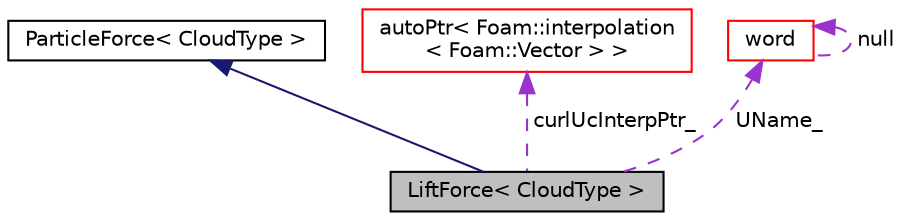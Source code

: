 digraph "LiftForce&lt; CloudType &gt;"
{
  bgcolor="transparent";
  edge [fontname="Helvetica",fontsize="10",labelfontname="Helvetica",labelfontsize="10"];
  node [fontname="Helvetica",fontsize="10",shape=record];
  Node4 [label="LiftForce\< CloudType \>",height=0.2,width=0.4,color="black", fillcolor="grey75", style="filled", fontcolor="black"];
  Node5 -> Node4 [dir="back",color="midnightblue",fontsize="10",style="solid",fontname="Helvetica"];
  Node5 [label="ParticleForce\< CloudType \>",height=0.2,width=0.4,color="black",URL="$a25285.html",tooltip="Abstract base class for particle forces. "];
  Node6 -> Node4 [dir="back",color="darkorchid3",fontsize="10",style="dashed",label=" curlUcInterpPtr_" ,fontname="Helvetica"];
  Node6 [label="autoPtr\< Foam::interpolation\l\< Foam::Vector \> \>",height=0.2,width=0.4,color="red",URL="$a27073.html"];
  Node8 -> Node4 [dir="back",color="darkorchid3",fontsize="10",style="dashed",label=" UName_" ,fontname="Helvetica"];
  Node8 [label="word",height=0.2,width=0.4,color="red",URL="$a29565.html",tooltip="A class for handling words, derived from string. "];
  Node8 -> Node8 [dir="back",color="darkorchid3",fontsize="10",style="dashed",label=" null" ,fontname="Helvetica"];
}
